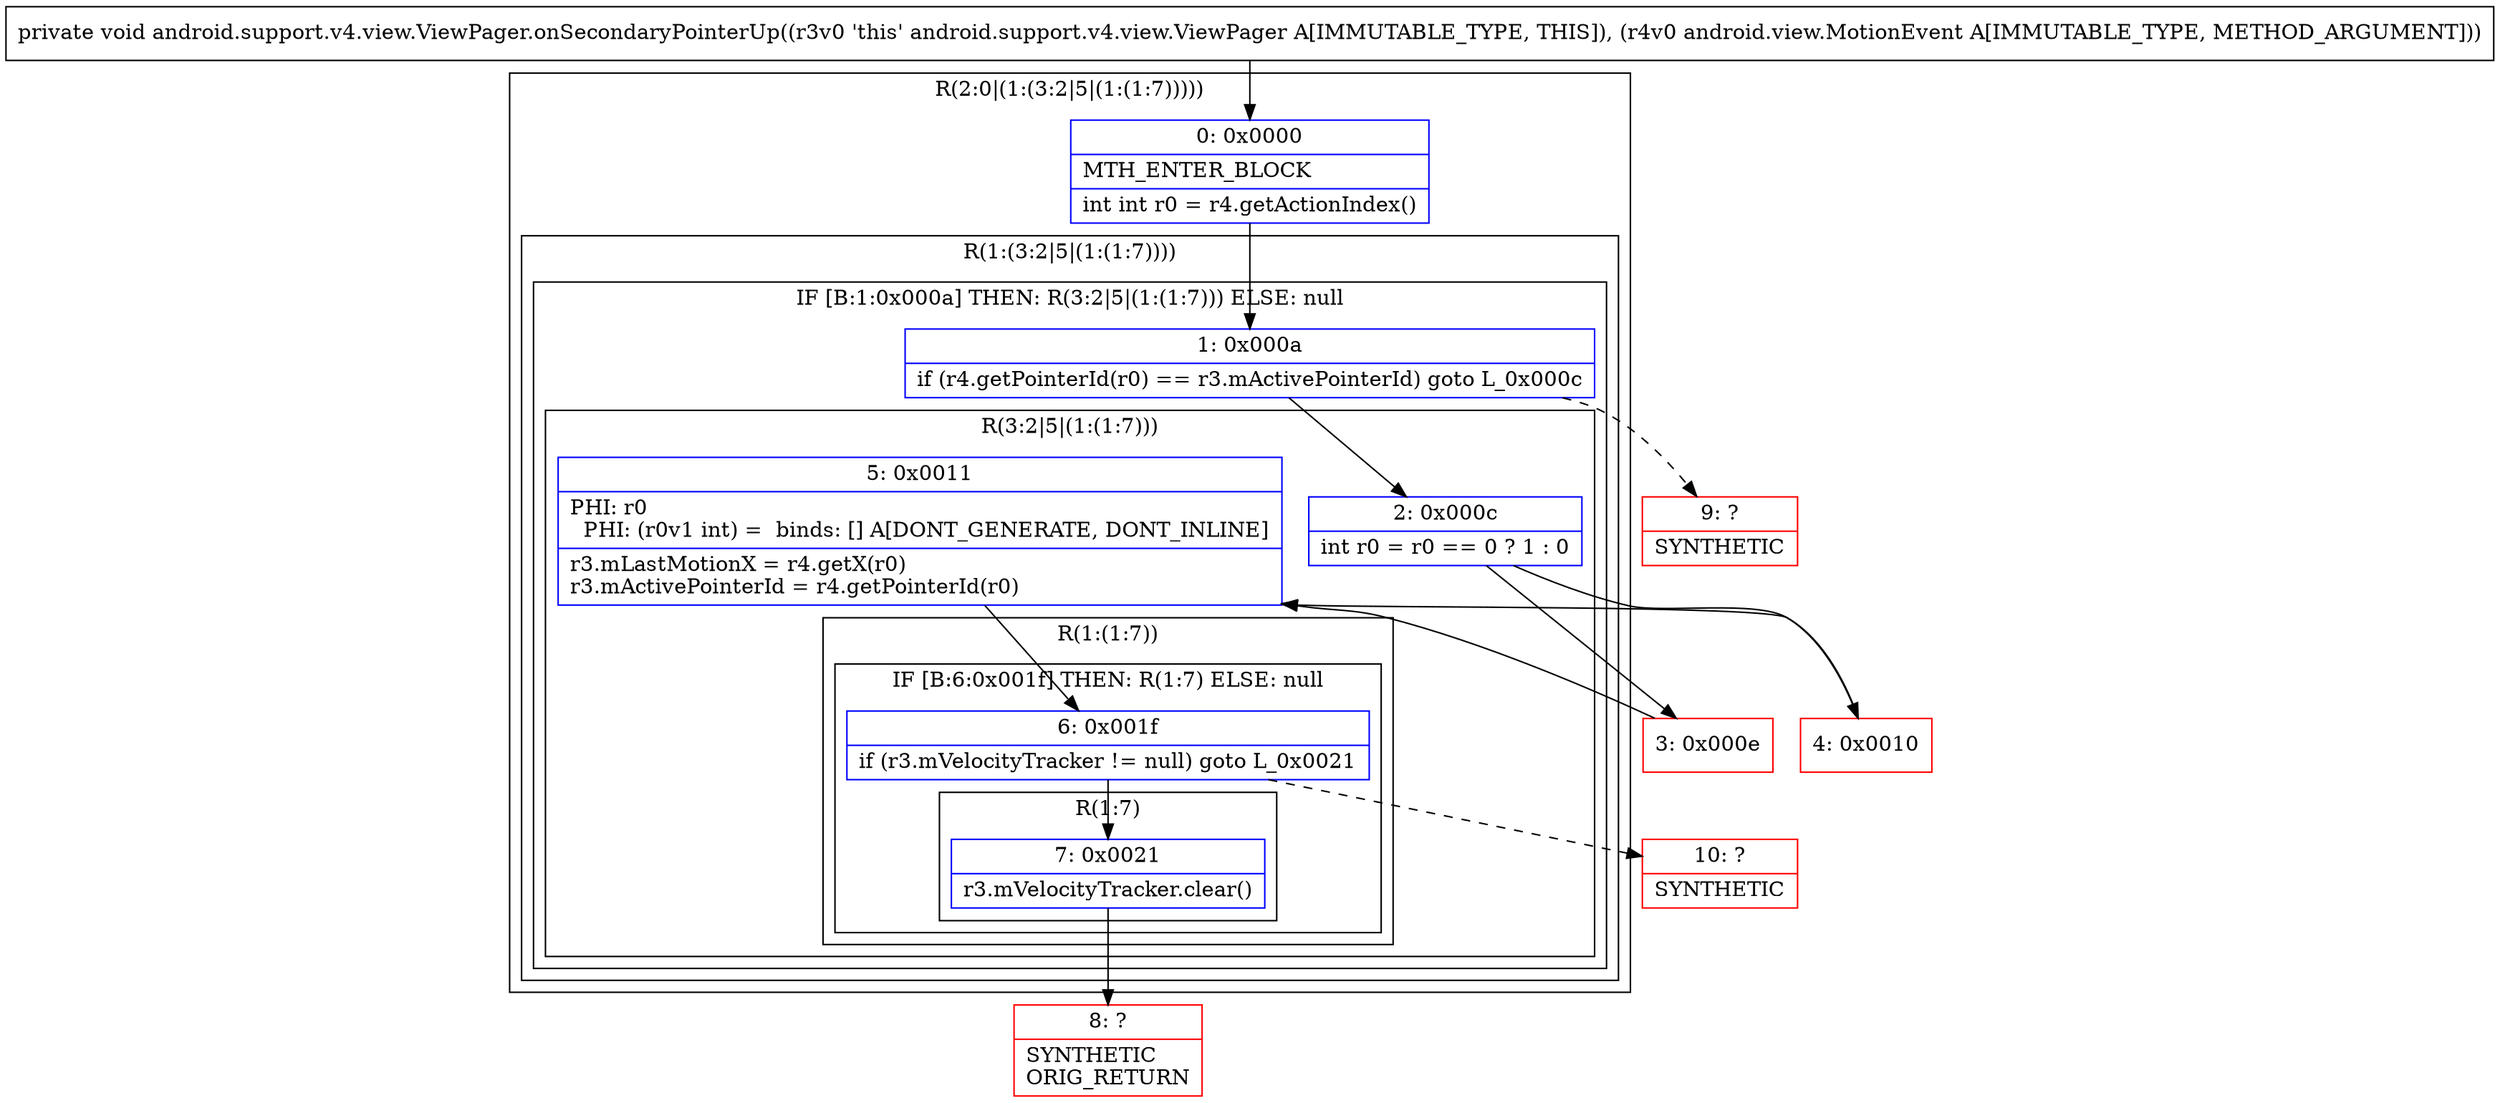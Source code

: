 digraph "CFG forandroid.support.v4.view.ViewPager.onSecondaryPointerUp(Landroid\/view\/MotionEvent;)V" {
subgraph cluster_Region_1955590312 {
label = "R(2:0|(1:(3:2|5|(1:(1:7)))))";
node [shape=record,color=blue];
Node_0 [shape=record,label="{0\:\ 0x0000|MTH_ENTER_BLOCK\l|int int r0 = r4.getActionIndex()\l}"];
subgraph cluster_Region_35137588 {
label = "R(1:(3:2|5|(1:(1:7))))";
node [shape=record,color=blue];
subgraph cluster_IfRegion_2084044575 {
label = "IF [B:1:0x000a] THEN: R(3:2|5|(1:(1:7))) ELSE: null";
node [shape=record,color=blue];
Node_1 [shape=record,label="{1\:\ 0x000a|if (r4.getPointerId(r0) == r3.mActivePointerId) goto L_0x000c\l}"];
subgraph cluster_Region_472613894 {
label = "R(3:2|5|(1:(1:7)))";
node [shape=record,color=blue];
Node_2 [shape=record,label="{2\:\ 0x000c|int r0 = r0 == 0 ? 1 : 0\l}"];
Node_5 [shape=record,label="{5\:\ 0x0011|PHI: r0 \l  PHI: (r0v1 int) =  binds: [] A[DONT_GENERATE, DONT_INLINE]\l|r3.mLastMotionX = r4.getX(r0)\lr3.mActivePointerId = r4.getPointerId(r0)\l}"];
subgraph cluster_Region_312600504 {
label = "R(1:(1:7))";
node [shape=record,color=blue];
subgraph cluster_IfRegion_124905151 {
label = "IF [B:6:0x001f] THEN: R(1:7) ELSE: null";
node [shape=record,color=blue];
Node_6 [shape=record,label="{6\:\ 0x001f|if (r3.mVelocityTracker != null) goto L_0x0021\l}"];
subgraph cluster_Region_1567717996 {
label = "R(1:7)";
node [shape=record,color=blue];
Node_7 [shape=record,label="{7\:\ 0x0021|r3.mVelocityTracker.clear()\l}"];
}
}
}
}
}
}
}
Node_3 [shape=record,color=red,label="{3\:\ 0x000e}"];
Node_4 [shape=record,color=red,label="{4\:\ 0x0010}"];
Node_8 [shape=record,color=red,label="{8\:\ ?|SYNTHETIC\lORIG_RETURN\l}"];
Node_9 [shape=record,color=red,label="{9\:\ ?|SYNTHETIC\l}"];
Node_10 [shape=record,color=red,label="{10\:\ ?|SYNTHETIC\l}"];
MethodNode[shape=record,label="{private void android.support.v4.view.ViewPager.onSecondaryPointerUp((r3v0 'this' android.support.v4.view.ViewPager A[IMMUTABLE_TYPE, THIS]), (r4v0 android.view.MotionEvent A[IMMUTABLE_TYPE, METHOD_ARGUMENT])) }"];
MethodNode -> Node_0;
Node_0 -> Node_1;
Node_1 -> Node_2;
Node_1 -> Node_9[style=dashed];
Node_2 -> Node_3;
Node_2 -> Node_4;
Node_5 -> Node_6;
Node_6 -> Node_7;
Node_6 -> Node_10[style=dashed];
Node_7 -> Node_8;
Node_3 -> Node_5;
Node_4 -> Node_5;
}

